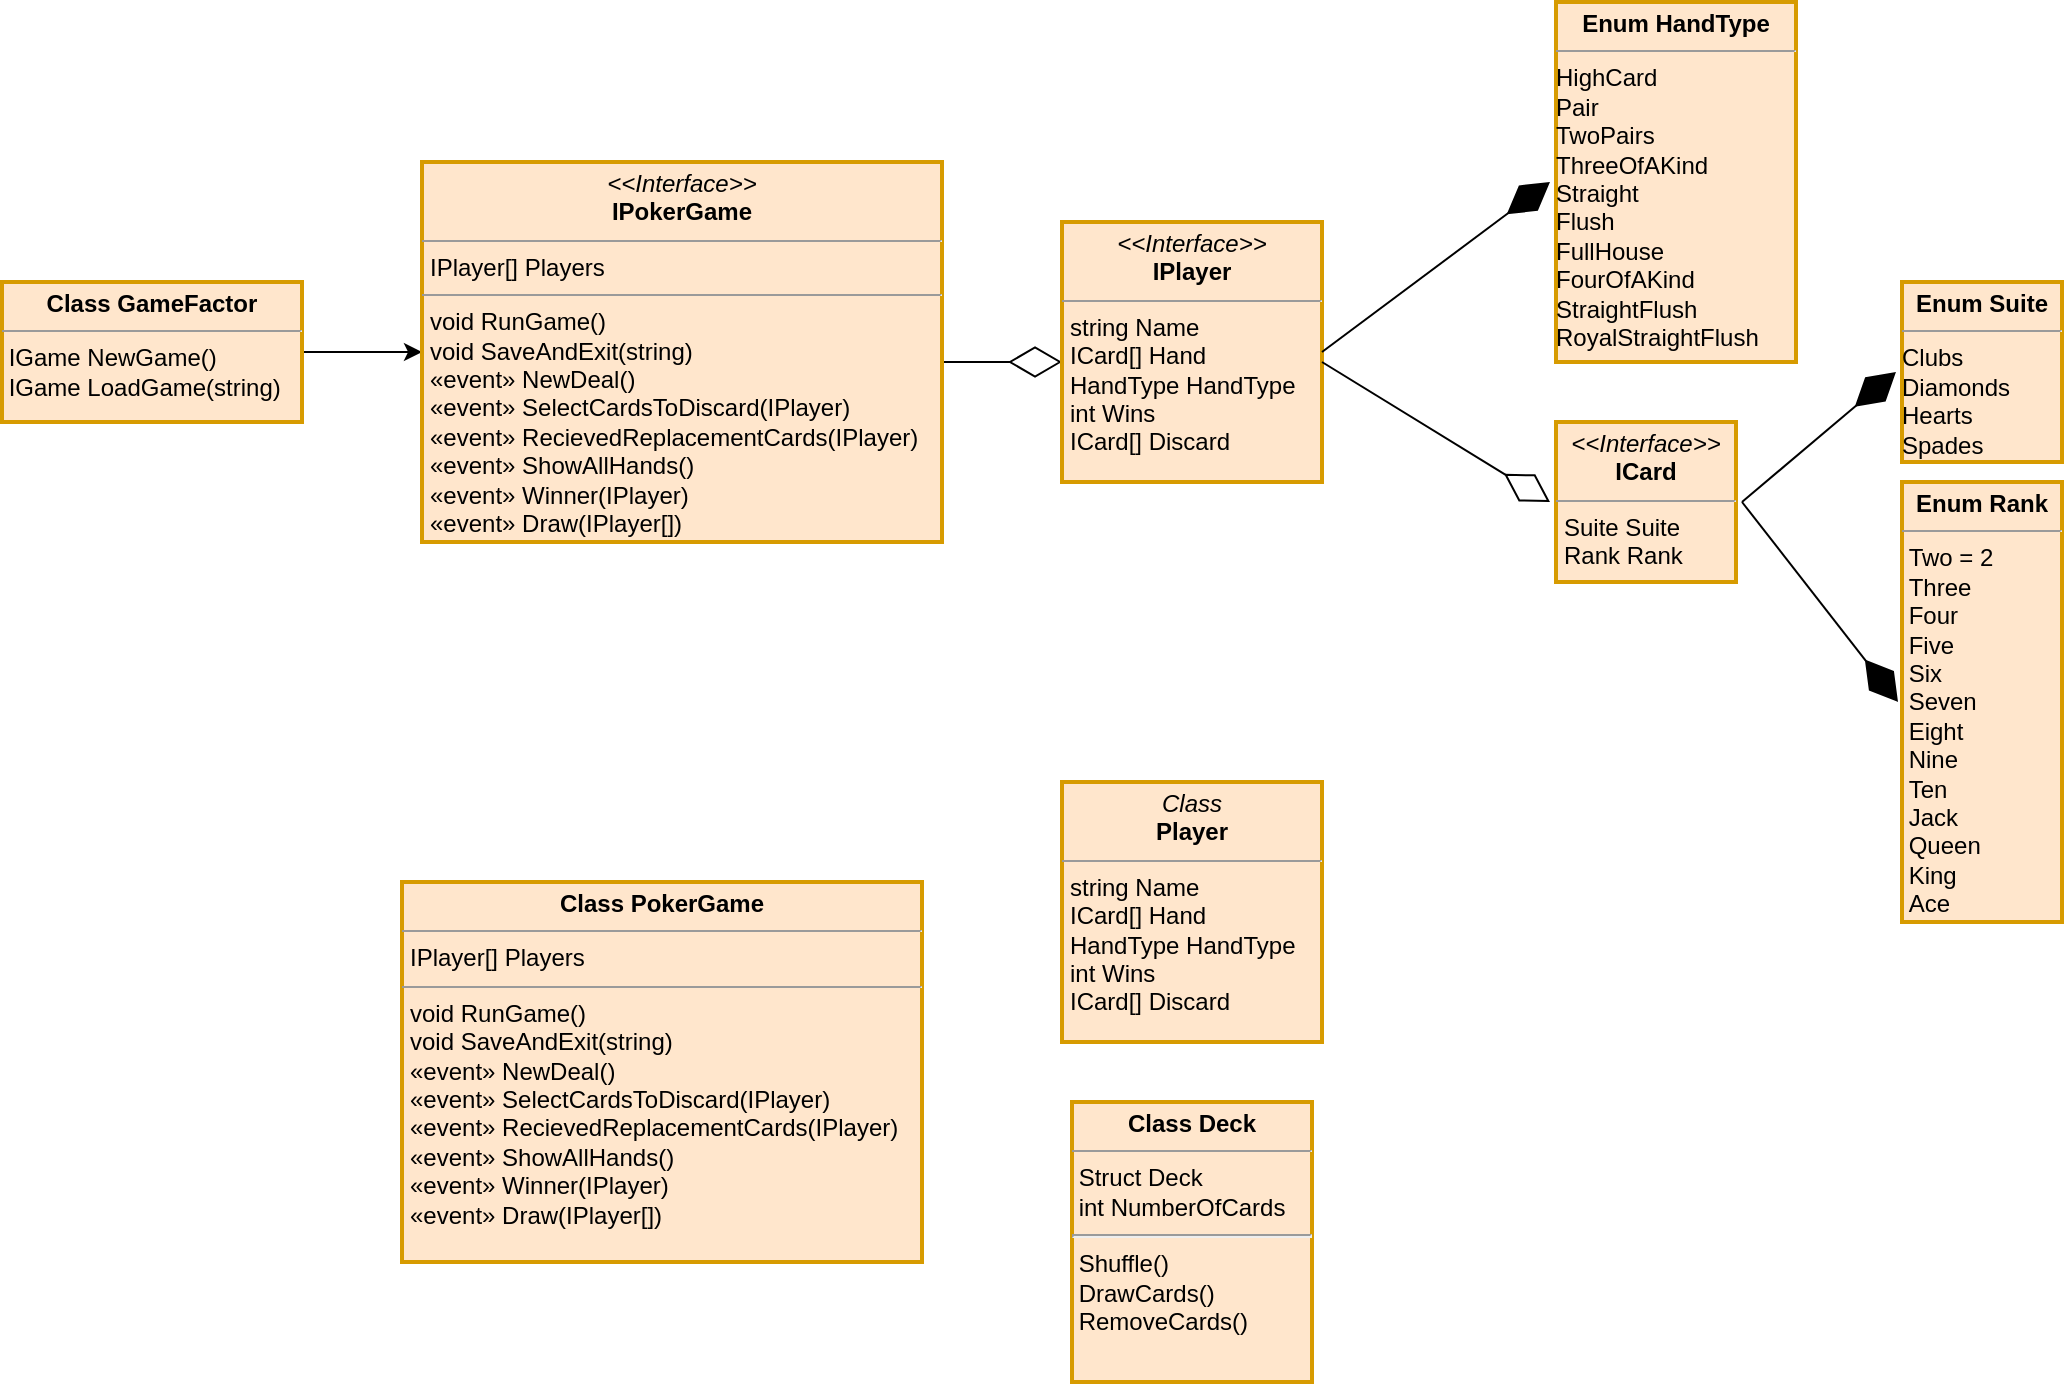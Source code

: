 <mxfile version="13.6.5">
    <diagram id="C5RBs43oDa-KdzZeNtuy" name="Page-1">
        <mxGraphModel dx="1403" dy="1205" grid="1" gridSize="10" guides="1" tooltips="1" connect="1" arrows="1" fold="1" page="1" pageScale="1" pageWidth="827" pageHeight="1169" math="0" shadow="0">
            <root>
                <mxCell id="WIyWlLk6GJQsqaUBKTNV-0"/>
                <mxCell id="WIyWlLk6GJQsqaUBKTNV-1" parent="WIyWlLk6GJQsqaUBKTNV-0"/>
                <mxCell id="qwY-LyKIQXxQT6gyZlUQ-12" value="" style="endArrow=diamondThin;endFill=0;endSize=24;html=1;fontSize=12;rounded=1;fontColor=#000000;" parent="WIyWlLk6GJQsqaUBKTNV-1" edge="1">
                    <mxGeometry width="160" relative="1" as="geometry">
                        <mxPoint x="520" y="190" as="sourcePoint"/>
                        <mxPoint x="580" y="190" as="targetPoint"/>
                    </mxGeometry>
                </mxCell>
                <mxCell id="qwY-LyKIQXxQT6gyZlUQ-9" style="edgeStyle=orthogonalEdgeStyle;rounded=0;orthogonalLoop=1;jettySize=auto;html=1;exitX=1;exitY=0.5;exitDx=0;exitDy=0;entryX=0;entryY=0.5;entryDx=0;entryDy=0;fontColor=#000000;" parent="WIyWlLk6GJQsqaUBKTNV-1" source="qwY-LyKIQXxQT6gyZlUQ-0" target="qwY-LyKIQXxQT6gyZlUQ-1" edge="1">
                    <mxGeometry relative="1" as="geometry"/>
                </mxCell>
                <mxCell id="qwY-LyKIQXxQT6gyZlUQ-0" value="&lt;p style=&quot;margin: 0px ; margin-top: 4px ; text-align: center&quot;&gt;&lt;b&gt;Class GameFactor&lt;/b&gt;&lt;/p&gt;&lt;hr size=&quot;1&quot;&gt;&amp;nbsp;IGame NewGame()&lt;br&gt;&amp;nbsp;IGame LoadGame(string)&lt;br&gt;&lt;div style=&quot;height: 2px&quot;&gt;&lt;/div&gt;" style="verticalAlign=top;align=left;overflow=fill;fontSize=12;fontFamily=Helvetica;html=1;fillColor=#ffe6cc;strokeColor=#d79b00;strokeWidth=2;fontColor=#000000;" parent="WIyWlLk6GJQsqaUBKTNV-1" vertex="1">
                    <mxGeometry x="50" y="150" width="150" height="70" as="geometry"/>
                </mxCell>
                <mxCell id="qwY-LyKIQXxQT6gyZlUQ-1" value="&lt;p style=&quot;margin: 0px ; margin-top: 4px ; text-align: center&quot;&gt;&lt;i&gt;&amp;lt;&amp;lt;Interface&amp;gt;&amp;gt;&lt;/i&gt;&lt;br&gt;&lt;b&gt;IPokerGame&lt;/b&gt;&lt;/p&gt;&lt;hr size=&quot;1&quot;&gt;&lt;p style=&quot;margin: 0px ; margin-left: 4px&quot;&gt;IPlayer[] Players&lt;/p&gt;&lt;hr size=&quot;1&quot;&gt;&lt;p style=&quot;margin: 0px ; margin-left: 4px&quot;&gt;void RunGame()&lt;/p&gt;&lt;p style=&quot;margin: 0px ; margin-left: 4px&quot;&gt;void SaveAndExit(string)&lt;/p&gt;&lt;p style=&quot;margin: 0px ; margin-left: 4px&quot;&gt;«event» NewDeal()&lt;/p&gt;&lt;p style=&quot;margin: 0px ; margin-left: 4px&quot;&gt;«event»&amp;nbsp;SelectCardsToDiscard(IPlayer)&lt;/p&gt;&lt;p style=&quot;margin: 0px ; margin-left: 4px&quot;&gt;«event» RecievedReplacementCards(IPlayer)&lt;/p&gt;&lt;p style=&quot;margin: 0px ; margin-left: 4px&quot;&gt;«event» ShowAllHands()&lt;/p&gt;&lt;p style=&quot;margin: 0px ; margin-left: 4px&quot;&gt;«event» Winner(IPlayer)&lt;/p&gt;&lt;p style=&quot;margin: 0px ; margin-left: 4px&quot;&gt;«event» Draw(IPlayer[])&lt;/p&gt;" style="verticalAlign=top;align=left;overflow=fill;fontSize=12;fontFamily=Helvetica;html=1;fillColor=#ffe6cc;strokeColor=#d79b00;strokeWidth=2;fontColor=#000000;" parent="WIyWlLk6GJQsqaUBKTNV-1" vertex="1">
                    <mxGeometry x="260" y="90" width="260" height="190" as="geometry"/>
                </mxCell>
                <mxCell id="qwY-LyKIQXxQT6gyZlUQ-2" value="&lt;p style=&quot;margin: 0px ; margin-top: 4px ; text-align: center&quot;&gt;&lt;i&gt;&amp;lt;&amp;lt;Interface&amp;gt;&amp;gt;&lt;/i&gt;&lt;br&gt;&lt;b&gt;IPlayer&lt;/b&gt;&lt;/p&gt;&lt;hr size=&quot;1&quot;&gt;&lt;p style=&quot;margin: 0px ; margin-left: 4px&quot;&gt;string Name&lt;/p&gt;&lt;p style=&quot;margin: 0px ; margin-left: 4px&quot;&gt;I&lt;span&gt;Card[]&amp;nbsp;&lt;/span&gt;&lt;span&gt;Hand&lt;/span&gt;&lt;/p&gt;&lt;p style=&quot;margin: 0px ; margin-left: 4px&quot;&gt;&lt;span&gt;HandType HandType&lt;/span&gt;&lt;/p&gt;&lt;p style=&quot;margin: 0px ; margin-left: 4px&quot;&gt;&lt;span&gt;int Wins&lt;/span&gt;&lt;/p&gt;&lt;p style=&quot;margin: 0px ; margin-left: 4px&quot;&gt;&lt;span&gt;ICard[] Discard&lt;/span&gt;&lt;/p&gt;&lt;p style=&quot;margin: 0px ; margin-left: 4px&quot;&gt;&lt;br&gt;&lt;/p&gt;" style="verticalAlign=top;align=left;overflow=fill;fontSize=12;fontFamily=Helvetica;html=1;fillColor=#ffe6cc;strokeColor=#d79b00;strokeWidth=2;fontColor=#000000;" parent="WIyWlLk6GJQsqaUBKTNV-1" vertex="1">
                    <mxGeometry x="580" y="120" width="130" height="130" as="geometry"/>
                </mxCell>
                <mxCell id="qwY-LyKIQXxQT6gyZlUQ-21" value="&lt;p style=&quot;margin: 0px ; margin-top: 4px ; text-align: center&quot;&gt;&lt;b&gt;Enum HandType&lt;/b&gt;&lt;/p&gt;&lt;hr size=&quot;1&quot;&gt;HighCard&lt;br&gt;Pair&lt;br&gt;TwoPairs&lt;br&gt;ThreeOfAKind&lt;br&gt;Straight&lt;br&gt;Flush&lt;br&gt;FullHouse&lt;br&gt;FourOfAKind&lt;br&gt;StraightFlush&lt;br&gt;RoyalStraightFlush" style="verticalAlign=top;align=left;overflow=fill;fontSize=12;fontFamily=Helvetica;html=1;comic=0;strokeColor=#d79b00;strokeWidth=2;fillColor=#ffe6cc;fontColor=#000000;perimeterSpacing=3;" parent="WIyWlLk6GJQsqaUBKTNV-1" vertex="1">
                    <mxGeometry x="827" y="10" width="120" height="180" as="geometry"/>
                </mxCell>
                <mxCell id="qwY-LyKIQXxQT6gyZlUQ-23" value="&lt;p style=&quot;margin: 0px ; margin-top: 4px ; text-align: center&quot;&gt;&lt;i&gt;&amp;lt;&amp;lt;Interface&amp;gt;&amp;gt;&lt;/i&gt;&lt;br&gt;&lt;b&gt;ICard&lt;/b&gt;&lt;/p&gt;&lt;hr size=&quot;1&quot;&gt;&lt;p style=&quot;margin: 0px ; margin-left: 4px&quot;&gt;Suite Suite&lt;/p&gt;&lt;p style=&quot;margin: 0px ; margin-left: 4px&quot;&gt;Rank Rank&lt;br&gt;&lt;/p&gt;" style="verticalAlign=top;align=left;overflow=fill;fontSize=12;fontFamily=Helvetica;html=1;comic=0;strokeColor=#d79b00;strokeWidth=2;fillColor=#ffe6cc;fontColor=#000000;perimeterSpacing=3;" parent="WIyWlLk6GJQsqaUBKTNV-1" vertex="1">
                    <mxGeometry x="827" y="220" width="90" height="80" as="geometry"/>
                </mxCell>
                <mxCell id="qwY-LyKIQXxQT6gyZlUQ-24" value="" style="endArrow=diamondThin;endFill=0;endSize=24;html=1;strokeColor=#000000;fontSize=12;entryX=0;entryY=0.5;entryDx=0;entryDy=0;fontColor=#000000;" parent="WIyWlLk6GJQsqaUBKTNV-1" target="qwY-LyKIQXxQT6gyZlUQ-23" edge="1">
                    <mxGeometry width="160" relative="1" as="geometry">
                        <mxPoint x="710" y="190" as="sourcePoint"/>
                        <mxPoint x="870" y="190" as="targetPoint"/>
                    </mxGeometry>
                </mxCell>
                <mxCell id="qwY-LyKIQXxQT6gyZlUQ-25" value="" style="endArrow=diamondThin;endFill=1;endSize=24;html=1;strokeColor=#000000;fontSize=12;exitX=1;exitY=0.5;exitDx=0;exitDy=0;entryX=0;entryY=0.5;entryDx=0;entryDy=0;fontColor=#000000;" parent="WIyWlLk6GJQsqaUBKTNV-1" source="qwY-LyKIQXxQT6gyZlUQ-2" target="qwY-LyKIQXxQT6gyZlUQ-21" edge="1">
                    <mxGeometry width="160" relative="1" as="geometry">
                        <mxPoint x="900" y="140" as="sourcePoint"/>
                        <mxPoint x="1060" y="140" as="targetPoint"/>
                    </mxGeometry>
                </mxCell>
                <mxCell id="qwY-LyKIQXxQT6gyZlUQ-26" value="&lt;p style=&quot;margin: 0px ; margin-top: 4px ; text-align: center&quot;&gt;&lt;b&gt;Enum Suite&lt;/b&gt;&lt;/p&gt;&lt;hr size=&quot;1&quot;&gt;Clubs&lt;br&gt;Diamonds&lt;br&gt;Hearts&lt;br&gt;Spades" style="verticalAlign=top;align=left;overflow=fill;fontSize=12;fontFamily=Helvetica;html=1;comic=0;strokeColor=#d79b00;strokeWidth=2;fillColor=#ffe6cc;fontColor=#000000;perimeterSpacing=3;" parent="WIyWlLk6GJQsqaUBKTNV-1" vertex="1">
                    <mxGeometry x="1000" y="150" width="80" height="90" as="geometry"/>
                </mxCell>
                <mxCell id="qwY-LyKIQXxQT6gyZlUQ-27" value="&lt;p style=&quot;margin: 0px ; margin-top: 4px ; text-align: center&quot;&gt;&lt;b&gt;Enum Rank&lt;/b&gt;&lt;/p&gt;&lt;hr size=&quot;1&quot;&gt;&amp;nbsp;Two = 2&lt;br&gt;&amp;nbsp;Three&lt;br&gt;&amp;nbsp;Four&lt;br&gt;&amp;nbsp;Five&lt;br&gt;&amp;nbsp;Six&lt;br&gt;&amp;nbsp;Seven&lt;br&gt;&amp;nbsp;Eight&lt;br&gt;&amp;nbsp;Nine&lt;br&gt;&amp;nbsp;Ten&lt;br&gt;&amp;nbsp;Jack&lt;br&gt;&amp;nbsp;Queen&lt;br&gt;&amp;nbsp;King&lt;br&gt;&amp;nbsp;Ace" style="verticalAlign=top;align=left;overflow=fill;fontSize=12;fontFamily=Helvetica;html=1;comic=0;strokeColor=#d79b00;strokeWidth=2;fillColor=#ffe6cc;fontColor=#000000;perimeterSpacing=2;" parent="WIyWlLk6GJQsqaUBKTNV-1" vertex="1">
                    <mxGeometry x="1000" y="250" width="80" height="220" as="geometry"/>
                </mxCell>
                <mxCell id="qwY-LyKIQXxQT6gyZlUQ-28" value="" style="endArrow=diamondThin;endFill=1;endSize=24;html=1;strokeColor=#000000;fontSize=12;exitX=1;exitY=0.5;exitDx=0;exitDy=0;entryX=0;entryY=0.5;entryDx=0;entryDy=0;fontColor=#000000;" parent="WIyWlLk6GJQsqaUBKTNV-1" source="qwY-LyKIQXxQT6gyZlUQ-23" target="qwY-LyKIQXxQT6gyZlUQ-26" edge="1">
                    <mxGeometry width="160" relative="1" as="geometry">
                        <mxPoint x="720" y="195" as="sourcePoint"/>
                        <mxPoint x="837" y="110" as="targetPoint"/>
                    </mxGeometry>
                </mxCell>
                <mxCell id="qwY-LyKIQXxQT6gyZlUQ-29" value="" style="endArrow=diamondThin;endFill=1;endSize=24;html=1;strokeColor=#000000;fontSize=12;exitX=1;exitY=0.5;exitDx=0;exitDy=0;entryX=0;entryY=0.5;entryDx=0;entryDy=0;fontColor=#000000;" parent="WIyWlLk6GJQsqaUBKTNV-1" source="qwY-LyKIQXxQT6gyZlUQ-23" target="qwY-LyKIQXxQT6gyZlUQ-27" edge="1">
                    <mxGeometry width="160" relative="1" as="geometry">
                        <mxPoint x="730" y="205" as="sourcePoint"/>
                        <mxPoint x="847" y="120" as="targetPoint"/>
                    </mxGeometry>
                </mxCell>
                <mxCell id="4" value="&lt;p style=&quot;margin: 0px ; margin-top: 4px ; text-align: center&quot;&gt;&lt;b&gt;Class Deck&lt;/b&gt;&lt;/p&gt;&lt;hr size=&quot;1&quot;&gt;&amp;nbsp;Struct Deck&amp;nbsp;&lt;br&gt;&amp;nbsp;int NumberOfCards&lt;br&gt;&lt;hr&gt;&amp;nbsp;Shuffle()&lt;br&gt;&amp;nbsp;DrawCards()&lt;br&gt;&amp;nbsp;RemoveCards()&lt;br&gt;&lt;br&gt;&lt;div style=&quot;height: 2px&quot;&gt;&lt;/div&gt;" style="verticalAlign=top;align=left;overflow=fill;fontSize=12;fontFamily=Helvetica;html=1;fillColor=#ffe6cc;strokeColor=#d79b00;strokeWidth=2;fontColor=#000000;" vertex="1" parent="WIyWlLk6GJQsqaUBKTNV-1">
                    <mxGeometry x="585" y="560" width="120" height="140" as="geometry"/>
                </mxCell>
                <mxCell id="5" value="&lt;p style=&quot;margin: 0px ; margin-top: 4px ; text-align: center&quot;&gt;&lt;b&gt;Class PokerGame&lt;/b&gt;&lt;/p&gt;&lt;hr size=&quot;1&quot;&gt;&lt;p style=&quot;margin: 0px ; margin-left: 4px&quot;&gt;IPlayer[] Players&lt;/p&gt;&lt;hr size=&quot;1&quot;&gt;&lt;p style=&quot;margin: 0px ; margin-left: 4px&quot;&gt;void RunGame()&lt;/p&gt;&lt;p style=&quot;margin: 0px ; margin-left: 4px&quot;&gt;void SaveAndExit(string)&lt;/p&gt;&lt;p style=&quot;margin: 0px ; margin-left: 4px&quot;&gt;«event» NewDeal()&lt;/p&gt;&lt;p style=&quot;margin: 0px ; margin-left: 4px&quot;&gt;«event»&amp;nbsp;SelectCardsToDiscard(IPlayer)&lt;/p&gt;&lt;p style=&quot;margin: 0px ; margin-left: 4px&quot;&gt;«event» RecievedReplacementCards(IPlayer)&lt;/p&gt;&lt;p style=&quot;margin: 0px ; margin-left: 4px&quot;&gt;«event» ShowAllHands()&lt;/p&gt;&lt;p style=&quot;margin: 0px ; margin-left: 4px&quot;&gt;«event» Winner(IPlayer)&lt;/p&gt;&lt;p style=&quot;margin: 0px ; margin-left: 4px&quot;&gt;«event» Draw(IPlayer[])&lt;/p&gt;" style="verticalAlign=top;align=left;overflow=fill;fontSize=12;fontFamily=Helvetica;html=1;fillColor=#ffe6cc;strokeColor=#d79b00;strokeWidth=2;fontColor=#000000;" vertex="1" parent="WIyWlLk6GJQsqaUBKTNV-1">
                    <mxGeometry x="250" y="450" width="260" height="190" as="geometry"/>
                </mxCell>
                <mxCell id="6" value="&lt;p style=&quot;margin: 0px ; margin-top: 4px ; text-align: center&quot;&gt;&lt;i&gt;Class&lt;/i&gt;&lt;br&gt;&lt;b&gt;Player&lt;/b&gt;&lt;/p&gt;&lt;hr size=&quot;1&quot;&gt;&lt;p style=&quot;margin: 0px ; margin-left: 4px&quot;&gt;string Name&lt;/p&gt;&lt;p style=&quot;margin: 0px ; margin-left: 4px&quot;&gt;I&lt;span&gt;Card[]&amp;nbsp;&lt;/span&gt;&lt;span&gt;Hand&lt;/span&gt;&lt;/p&gt;&lt;p style=&quot;margin: 0px ; margin-left: 4px&quot;&gt;&lt;span&gt;HandType HandType&lt;/span&gt;&lt;/p&gt;&lt;p style=&quot;margin: 0px ; margin-left: 4px&quot;&gt;&lt;span&gt;int Wins&lt;/span&gt;&lt;/p&gt;&lt;p style=&quot;margin: 0px ; margin-left: 4px&quot;&gt;&lt;span&gt;ICard[] Discard&lt;/span&gt;&lt;/p&gt;&lt;p style=&quot;margin: 0px ; margin-left: 4px&quot;&gt;&lt;br&gt;&lt;/p&gt;" style="verticalAlign=top;align=left;overflow=fill;fontSize=12;fontFamily=Helvetica;html=1;fillColor=#ffe6cc;strokeColor=#d79b00;strokeWidth=2;fontColor=#000000;" vertex="1" parent="WIyWlLk6GJQsqaUBKTNV-1">
                    <mxGeometry x="580" y="400" width="130" height="130" as="geometry"/>
                </mxCell>
            </root>
        </mxGraphModel>
    </diagram>
</mxfile>